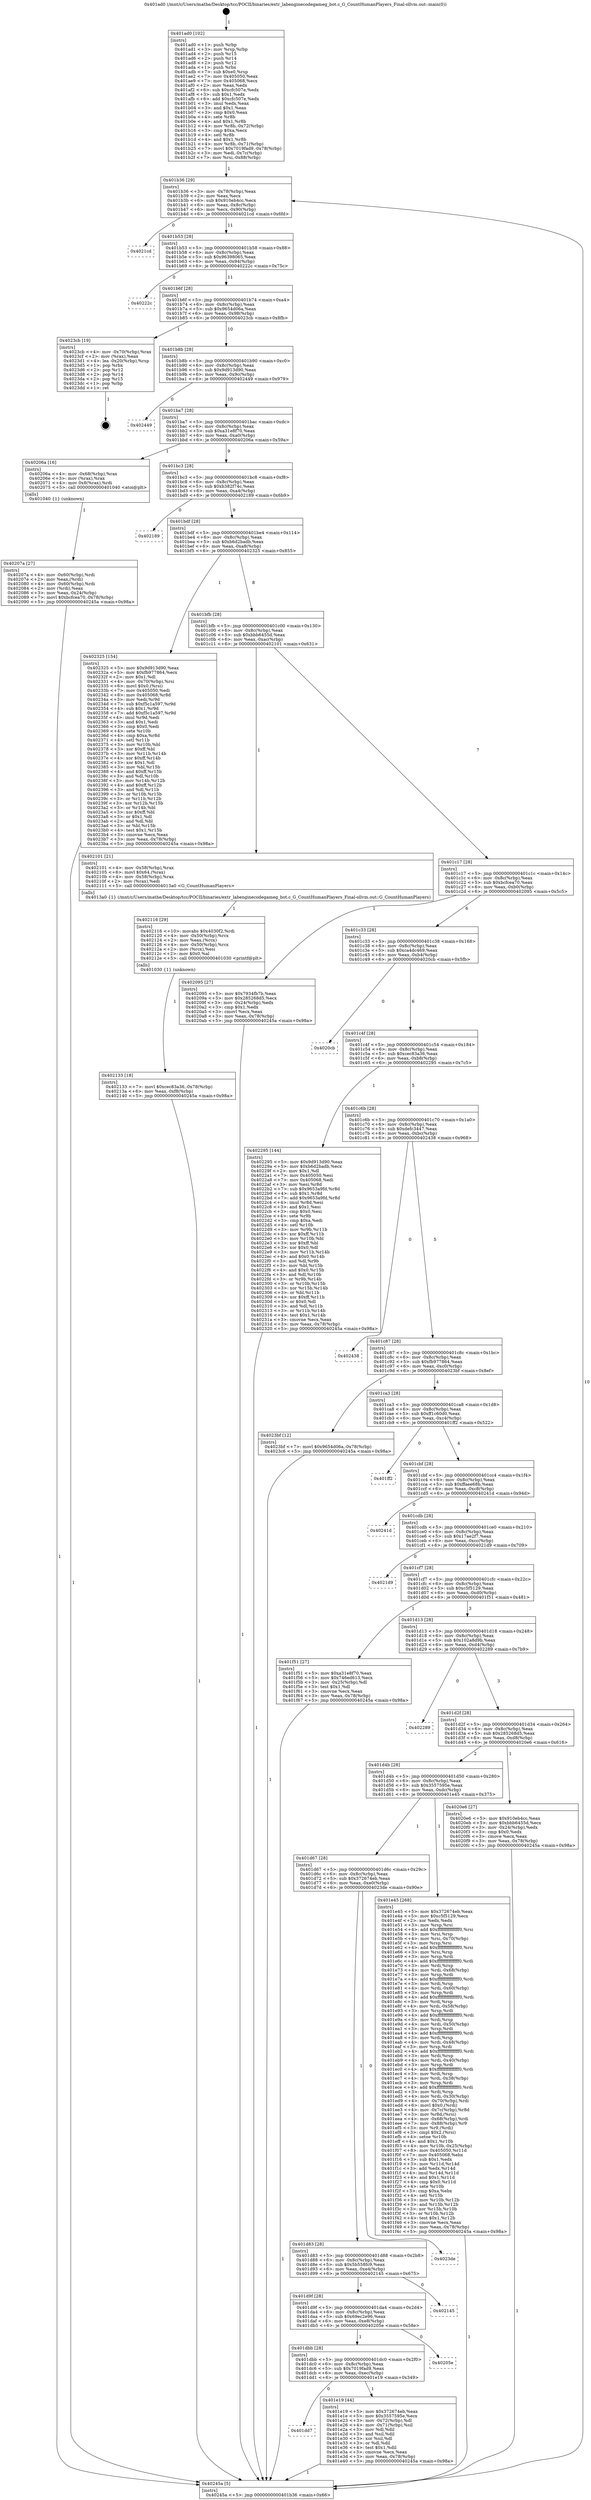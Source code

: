 digraph "0x401ad0" {
  label = "0x401ad0 (/mnt/c/Users/mathe/Desktop/tcc/POCII/binaries/extr_labenginecodegameg_bot.c_G_CountHumanPlayers_Final-ollvm.out::main(0))"
  labelloc = "t"
  node[shape=record]

  Entry [label="",width=0.3,height=0.3,shape=circle,fillcolor=black,style=filled]
  "0x401b36" [label="{
     0x401b36 [29]\l
     | [instrs]\l
     &nbsp;&nbsp;0x401b36 \<+3\>: mov -0x78(%rbp),%eax\l
     &nbsp;&nbsp;0x401b39 \<+2\>: mov %eax,%ecx\l
     &nbsp;&nbsp;0x401b3b \<+6\>: sub $0x910eb4cc,%ecx\l
     &nbsp;&nbsp;0x401b41 \<+6\>: mov %eax,-0x8c(%rbp)\l
     &nbsp;&nbsp;0x401b47 \<+6\>: mov %ecx,-0x90(%rbp)\l
     &nbsp;&nbsp;0x401b4d \<+6\>: je 00000000004021cd \<main+0x6fd\>\l
  }"]
  "0x4021cd" [label="{
     0x4021cd\l
  }", style=dashed]
  "0x401b53" [label="{
     0x401b53 [28]\l
     | [instrs]\l
     &nbsp;&nbsp;0x401b53 \<+5\>: jmp 0000000000401b58 \<main+0x88\>\l
     &nbsp;&nbsp;0x401b58 \<+6\>: mov -0x8c(%rbp),%eax\l
     &nbsp;&nbsp;0x401b5e \<+5\>: sub $0x96398065,%eax\l
     &nbsp;&nbsp;0x401b63 \<+6\>: mov %eax,-0x94(%rbp)\l
     &nbsp;&nbsp;0x401b69 \<+6\>: je 000000000040222c \<main+0x75c\>\l
  }"]
  Exit [label="",width=0.3,height=0.3,shape=circle,fillcolor=black,style=filled,peripheries=2]
  "0x40222c" [label="{
     0x40222c\l
  }", style=dashed]
  "0x401b6f" [label="{
     0x401b6f [28]\l
     | [instrs]\l
     &nbsp;&nbsp;0x401b6f \<+5\>: jmp 0000000000401b74 \<main+0xa4\>\l
     &nbsp;&nbsp;0x401b74 \<+6\>: mov -0x8c(%rbp),%eax\l
     &nbsp;&nbsp;0x401b7a \<+5\>: sub $0x9654d06a,%eax\l
     &nbsp;&nbsp;0x401b7f \<+6\>: mov %eax,-0x98(%rbp)\l
     &nbsp;&nbsp;0x401b85 \<+6\>: je 00000000004023cb \<main+0x8fb\>\l
  }"]
  "0x402133" [label="{
     0x402133 [18]\l
     | [instrs]\l
     &nbsp;&nbsp;0x402133 \<+7\>: movl $0xcec83a36,-0x78(%rbp)\l
     &nbsp;&nbsp;0x40213a \<+6\>: mov %eax,-0xf8(%rbp)\l
     &nbsp;&nbsp;0x402140 \<+5\>: jmp 000000000040245a \<main+0x98a\>\l
  }"]
  "0x4023cb" [label="{
     0x4023cb [19]\l
     | [instrs]\l
     &nbsp;&nbsp;0x4023cb \<+4\>: mov -0x70(%rbp),%rax\l
     &nbsp;&nbsp;0x4023cf \<+2\>: mov (%rax),%eax\l
     &nbsp;&nbsp;0x4023d1 \<+4\>: lea -0x20(%rbp),%rsp\l
     &nbsp;&nbsp;0x4023d5 \<+1\>: pop %rbx\l
     &nbsp;&nbsp;0x4023d6 \<+2\>: pop %r12\l
     &nbsp;&nbsp;0x4023d8 \<+2\>: pop %r14\l
     &nbsp;&nbsp;0x4023da \<+2\>: pop %r15\l
     &nbsp;&nbsp;0x4023dc \<+1\>: pop %rbp\l
     &nbsp;&nbsp;0x4023dd \<+1\>: ret\l
  }"]
  "0x401b8b" [label="{
     0x401b8b [28]\l
     | [instrs]\l
     &nbsp;&nbsp;0x401b8b \<+5\>: jmp 0000000000401b90 \<main+0xc0\>\l
     &nbsp;&nbsp;0x401b90 \<+6\>: mov -0x8c(%rbp),%eax\l
     &nbsp;&nbsp;0x401b96 \<+5\>: sub $0x9d913d90,%eax\l
     &nbsp;&nbsp;0x401b9b \<+6\>: mov %eax,-0x9c(%rbp)\l
     &nbsp;&nbsp;0x401ba1 \<+6\>: je 0000000000402449 \<main+0x979\>\l
  }"]
  "0x402116" [label="{
     0x402116 [29]\l
     | [instrs]\l
     &nbsp;&nbsp;0x402116 \<+10\>: movabs $0x4030f2,%rdi\l
     &nbsp;&nbsp;0x402120 \<+4\>: mov -0x50(%rbp),%rcx\l
     &nbsp;&nbsp;0x402124 \<+2\>: mov %eax,(%rcx)\l
     &nbsp;&nbsp;0x402126 \<+4\>: mov -0x50(%rbp),%rcx\l
     &nbsp;&nbsp;0x40212a \<+2\>: mov (%rcx),%esi\l
     &nbsp;&nbsp;0x40212c \<+2\>: mov $0x0,%al\l
     &nbsp;&nbsp;0x40212e \<+5\>: call 0000000000401030 \<printf@plt\>\l
     | [calls]\l
     &nbsp;&nbsp;0x401030 \{1\} (unknown)\l
  }"]
  "0x402449" [label="{
     0x402449\l
  }", style=dashed]
  "0x401ba7" [label="{
     0x401ba7 [28]\l
     | [instrs]\l
     &nbsp;&nbsp;0x401ba7 \<+5\>: jmp 0000000000401bac \<main+0xdc\>\l
     &nbsp;&nbsp;0x401bac \<+6\>: mov -0x8c(%rbp),%eax\l
     &nbsp;&nbsp;0x401bb2 \<+5\>: sub $0xa31e8f70,%eax\l
     &nbsp;&nbsp;0x401bb7 \<+6\>: mov %eax,-0xa0(%rbp)\l
     &nbsp;&nbsp;0x401bbd \<+6\>: je 000000000040206a \<main+0x59a\>\l
  }"]
  "0x40207a" [label="{
     0x40207a [27]\l
     | [instrs]\l
     &nbsp;&nbsp;0x40207a \<+4\>: mov -0x60(%rbp),%rdi\l
     &nbsp;&nbsp;0x40207e \<+2\>: mov %eax,(%rdi)\l
     &nbsp;&nbsp;0x402080 \<+4\>: mov -0x60(%rbp),%rdi\l
     &nbsp;&nbsp;0x402084 \<+2\>: mov (%rdi),%eax\l
     &nbsp;&nbsp;0x402086 \<+3\>: mov %eax,-0x24(%rbp)\l
     &nbsp;&nbsp;0x402089 \<+7\>: movl $0xbcfcea70,-0x78(%rbp)\l
     &nbsp;&nbsp;0x402090 \<+5\>: jmp 000000000040245a \<main+0x98a\>\l
  }"]
  "0x40206a" [label="{
     0x40206a [16]\l
     | [instrs]\l
     &nbsp;&nbsp;0x40206a \<+4\>: mov -0x68(%rbp),%rax\l
     &nbsp;&nbsp;0x40206e \<+3\>: mov (%rax),%rax\l
     &nbsp;&nbsp;0x402071 \<+4\>: mov 0x8(%rax),%rdi\l
     &nbsp;&nbsp;0x402075 \<+5\>: call 0000000000401040 \<atoi@plt\>\l
     | [calls]\l
     &nbsp;&nbsp;0x401040 \{1\} (unknown)\l
  }"]
  "0x401bc3" [label="{
     0x401bc3 [28]\l
     | [instrs]\l
     &nbsp;&nbsp;0x401bc3 \<+5\>: jmp 0000000000401bc8 \<main+0xf8\>\l
     &nbsp;&nbsp;0x401bc8 \<+6\>: mov -0x8c(%rbp),%eax\l
     &nbsp;&nbsp;0x401bce \<+5\>: sub $0xb382f74c,%eax\l
     &nbsp;&nbsp;0x401bd3 \<+6\>: mov %eax,-0xa4(%rbp)\l
     &nbsp;&nbsp;0x401bd9 \<+6\>: je 0000000000402189 \<main+0x6b9\>\l
  }"]
  "0x401ad0" [label="{
     0x401ad0 [102]\l
     | [instrs]\l
     &nbsp;&nbsp;0x401ad0 \<+1\>: push %rbp\l
     &nbsp;&nbsp;0x401ad1 \<+3\>: mov %rsp,%rbp\l
     &nbsp;&nbsp;0x401ad4 \<+2\>: push %r15\l
     &nbsp;&nbsp;0x401ad6 \<+2\>: push %r14\l
     &nbsp;&nbsp;0x401ad8 \<+2\>: push %r12\l
     &nbsp;&nbsp;0x401ada \<+1\>: push %rbx\l
     &nbsp;&nbsp;0x401adb \<+7\>: sub $0xe0,%rsp\l
     &nbsp;&nbsp;0x401ae2 \<+7\>: mov 0x405050,%eax\l
     &nbsp;&nbsp;0x401ae9 \<+7\>: mov 0x405068,%ecx\l
     &nbsp;&nbsp;0x401af0 \<+2\>: mov %eax,%edx\l
     &nbsp;&nbsp;0x401af2 \<+6\>: sub $0xcfc507e,%edx\l
     &nbsp;&nbsp;0x401af8 \<+3\>: sub $0x1,%edx\l
     &nbsp;&nbsp;0x401afb \<+6\>: add $0xcfc507e,%edx\l
     &nbsp;&nbsp;0x401b01 \<+3\>: imul %edx,%eax\l
     &nbsp;&nbsp;0x401b04 \<+3\>: and $0x1,%eax\l
     &nbsp;&nbsp;0x401b07 \<+3\>: cmp $0x0,%eax\l
     &nbsp;&nbsp;0x401b0a \<+4\>: sete %r8b\l
     &nbsp;&nbsp;0x401b0e \<+4\>: and $0x1,%r8b\l
     &nbsp;&nbsp;0x401b12 \<+4\>: mov %r8b,-0x72(%rbp)\l
     &nbsp;&nbsp;0x401b16 \<+3\>: cmp $0xa,%ecx\l
     &nbsp;&nbsp;0x401b19 \<+4\>: setl %r8b\l
     &nbsp;&nbsp;0x401b1d \<+4\>: and $0x1,%r8b\l
     &nbsp;&nbsp;0x401b21 \<+4\>: mov %r8b,-0x71(%rbp)\l
     &nbsp;&nbsp;0x401b25 \<+7\>: movl $0x7019fad9,-0x78(%rbp)\l
     &nbsp;&nbsp;0x401b2c \<+3\>: mov %edi,-0x7c(%rbp)\l
     &nbsp;&nbsp;0x401b2f \<+7\>: mov %rsi,-0x88(%rbp)\l
  }"]
  "0x402189" [label="{
     0x402189\l
  }", style=dashed]
  "0x401bdf" [label="{
     0x401bdf [28]\l
     | [instrs]\l
     &nbsp;&nbsp;0x401bdf \<+5\>: jmp 0000000000401be4 \<main+0x114\>\l
     &nbsp;&nbsp;0x401be4 \<+6\>: mov -0x8c(%rbp),%eax\l
     &nbsp;&nbsp;0x401bea \<+5\>: sub $0xb6d2badb,%eax\l
     &nbsp;&nbsp;0x401bef \<+6\>: mov %eax,-0xa8(%rbp)\l
     &nbsp;&nbsp;0x401bf5 \<+6\>: je 0000000000402325 \<main+0x855\>\l
  }"]
  "0x40245a" [label="{
     0x40245a [5]\l
     | [instrs]\l
     &nbsp;&nbsp;0x40245a \<+5\>: jmp 0000000000401b36 \<main+0x66\>\l
  }"]
  "0x402325" [label="{
     0x402325 [154]\l
     | [instrs]\l
     &nbsp;&nbsp;0x402325 \<+5\>: mov $0x9d913d90,%eax\l
     &nbsp;&nbsp;0x40232a \<+5\>: mov $0xfb977864,%ecx\l
     &nbsp;&nbsp;0x40232f \<+2\>: mov $0x1,%dl\l
     &nbsp;&nbsp;0x402331 \<+4\>: mov -0x70(%rbp),%rsi\l
     &nbsp;&nbsp;0x402335 \<+6\>: movl $0x0,(%rsi)\l
     &nbsp;&nbsp;0x40233b \<+7\>: mov 0x405050,%edi\l
     &nbsp;&nbsp;0x402342 \<+8\>: mov 0x405068,%r8d\l
     &nbsp;&nbsp;0x40234a \<+3\>: mov %edi,%r9d\l
     &nbsp;&nbsp;0x40234d \<+7\>: sub $0xf5c1a597,%r9d\l
     &nbsp;&nbsp;0x402354 \<+4\>: sub $0x1,%r9d\l
     &nbsp;&nbsp;0x402358 \<+7\>: add $0xf5c1a597,%r9d\l
     &nbsp;&nbsp;0x40235f \<+4\>: imul %r9d,%edi\l
     &nbsp;&nbsp;0x402363 \<+3\>: and $0x1,%edi\l
     &nbsp;&nbsp;0x402366 \<+3\>: cmp $0x0,%edi\l
     &nbsp;&nbsp;0x402369 \<+4\>: sete %r10b\l
     &nbsp;&nbsp;0x40236d \<+4\>: cmp $0xa,%r8d\l
     &nbsp;&nbsp;0x402371 \<+4\>: setl %r11b\l
     &nbsp;&nbsp;0x402375 \<+3\>: mov %r10b,%bl\l
     &nbsp;&nbsp;0x402378 \<+3\>: xor $0xff,%bl\l
     &nbsp;&nbsp;0x40237b \<+3\>: mov %r11b,%r14b\l
     &nbsp;&nbsp;0x40237e \<+4\>: xor $0xff,%r14b\l
     &nbsp;&nbsp;0x402382 \<+3\>: xor $0x1,%dl\l
     &nbsp;&nbsp;0x402385 \<+3\>: mov %bl,%r15b\l
     &nbsp;&nbsp;0x402388 \<+4\>: and $0xff,%r15b\l
     &nbsp;&nbsp;0x40238c \<+3\>: and %dl,%r10b\l
     &nbsp;&nbsp;0x40238f \<+3\>: mov %r14b,%r12b\l
     &nbsp;&nbsp;0x402392 \<+4\>: and $0xff,%r12b\l
     &nbsp;&nbsp;0x402396 \<+3\>: and %dl,%r11b\l
     &nbsp;&nbsp;0x402399 \<+3\>: or %r10b,%r15b\l
     &nbsp;&nbsp;0x40239c \<+3\>: or %r11b,%r12b\l
     &nbsp;&nbsp;0x40239f \<+3\>: xor %r12b,%r15b\l
     &nbsp;&nbsp;0x4023a2 \<+3\>: or %r14b,%bl\l
     &nbsp;&nbsp;0x4023a5 \<+3\>: xor $0xff,%bl\l
     &nbsp;&nbsp;0x4023a8 \<+3\>: or $0x1,%dl\l
     &nbsp;&nbsp;0x4023ab \<+2\>: and %dl,%bl\l
     &nbsp;&nbsp;0x4023ad \<+3\>: or %bl,%r15b\l
     &nbsp;&nbsp;0x4023b0 \<+4\>: test $0x1,%r15b\l
     &nbsp;&nbsp;0x4023b4 \<+3\>: cmovne %ecx,%eax\l
     &nbsp;&nbsp;0x4023b7 \<+3\>: mov %eax,-0x78(%rbp)\l
     &nbsp;&nbsp;0x4023ba \<+5\>: jmp 000000000040245a \<main+0x98a\>\l
  }"]
  "0x401bfb" [label="{
     0x401bfb [28]\l
     | [instrs]\l
     &nbsp;&nbsp;0x401bfb \<+5\>: jmp 0000000000401c00 \<main+0x130\>\l
     &nbsp;&nbsp;0x401c00 \<+6\>: mov -0x8c(%rbp),%eax\l
     &nbsp;&nbsp;0x401c06 \<+5\>: sub $0xbbb6455d,%eax\l
     &nbsp;&nbsp;0x401c0b \<+6\>: mov %eax,-0xac(%rbp)\l
     &nbsp;&nbsp;0x401c11 \<+6\>: je 0000000000402101 \<main+0x631\>\l
  }"]
  "0x401dd7" [label="{
     0x401dd7\l
  }", style=dashed]
  "0x402101" [label="{
     0x402101 [21]\l
     | [instrs]\l
     &nbsp;&nbsp;0x402101 \<+4\>: mov -0x58(%rbp),%rax\l
     &nbsp;&nbsp;0x402105 \<+6\>: movl $0x64,(%rax)\l
     &nbsp;&nbsp;0x40210b \<+4\>: mov -0x58(%rbp),%rax\l
     &nbsp;&nbsp;0x40210f \<+2\>: mov (%rax),%edi\l
     &nbsp;&nbsp;0x402111 \<+5\>: call 00000000004013a0 \<G_CountHumanPlayers\>\l
     | [calls]\l
     &nbsp;&nbsp;0x4013a0 \{1\} (/mnt/c/Users/mathe/Desktop/tcc/POCII/binaries/extr_labenginecodegameg_bot.c_G_CountHumanPlayers_Final-ollvm.out::G_CountHumanPlayers)\l
  }"]
  "0x401c17" [label="{
     0x401c17 [28]\l
     | [instrs]\l
     &nbsp;&nbsp;0x401c17 \<+5\>: jmp 0000000000401c1c \<main+0x14c\>\l
     &nbsp;&nbsp;0x401c1c \<+6\>: mov -0x8c(%rbp),%eax\l
     &nbsp;&nbsp;0x401c22 \<+5\>: sub $0xbcfcea70,%eax\l
     &nbsp;&nbsp;0x401c27 \<+6\>: mov %eax,-0xb0(%rbp)\l
     &nbsp;&nbsp;0x401c2d \<+6\>: je 0000000000402095 \<main+0x5c5\>\l
  }"]
  "0x401e19" [label="{
     0x401e19 [44]\l
     | [instrs]\l
     &nbsp;&nbsp;0x401e19 \<+5\>: mov $0x372674eb,%eax\l
     &nbsp;&nbsp;0x401e1e \<+5\>: mov $0x3557595e,%ecx\l
     &nbsp;&nbsp;0x401e23 \<+3\>: mov -0x72(%rbp),%dl\l
     &nbsp;&nbsp;0x401e26 \<+4\>: mov -0x71(%rbp),%sil\l
     &nbsp;&nbsp;0x401e2a \<+3\>: mov %dl,%dil\l
     &nbsp;&nbsp;0x401e2d \<+3\>: and %sil,%dil\l
     &nbsp;&nbsp;0x401e30 \<+3\>: xor %sil,%dl\l
     &nbsp;&nbsp;0x401e33 \<+3\>: or %dl,%dil\l
     &nbsp;&nbsp;0x401e36 \<+4\>: test $0x1,%dil\l
     &nbsp;&nbsp;0x401e3a \<+3\>: cmovne %ecx,%eax\l
     &nbsp;&nbsp;0x401e3d \<+3\>: mov %eax,-0x78(%rbp)\l
     &nbsp;&nbsp;0x401e40 \<+5\>: jmp 000000000040245a \<main+0x98a\>\l
  }"]
  "0x402095" [label="{
     0x402095 [27]\l
     | [instrs]\l
     &nbsp;&nbsp;0x402095 \<+5\>: mov $0x7934fb7b,%eax\l
     &nbsp;&nbsp;0x40209a \<+5\>: mov $0x285268d5,%ecx\l
     &nbsp;&nbsp;0x40209f \<+3\>: mov -0x24(%rbp),%edx\l
     &nbsp;&nbsp;0x4020a2 \<+3\>: cmp $0x1,%edx\l
     &nbsp;&nbsp;0x4020a5 \<+3\>: cmovl %ecx,%eax\l
     &nbsp;&nbsp;0x4020a8 \<+3\>: mov %eax,-0x78(%rbp)\l
     &nbsp;&nbsp;0x4020ab \<+5\>: jmp 000000000040245a \<main+0x98a\>\l
  }"]
  "0x401c33" [label="{
     0x401c33 [28]\l
     | [instrs]\l
     &nbsp;&nbsp;0x401c33 \<+5\>: jmp 0000000000401c38 \<main+0x168\>\l
     &nbsp;&nbsp;0x401c38 \<+6\>: mov -0x8c(%rbp),%eax\l
     &nbsp;&nbsp;0x401c3e \<+5\>: sub $0xca4dc469,%eax\l
     &nbsp;&nbsp;0x401c43 \<+6\>: mov %eax,-0xb4(%rbp)\l
     &nbsp;&nbsp;0x401c49 \<+6\>: je 00000000004020cb \<main+0x5fb\>\l
  }"]
  "0x401dbb" [label="{
     0x401dbb [28]\l
     | [instrs]\l
     &nbsp;&nbsp;0x401dbb \<+5\>: jmp 0000000000401dc0 \<main+0x2f0\>\l
     &nbsp;&nbsp;0x401dc0 \<+6\>: mov -0x8c(%rbp),%eax\l
     &nbsp;&nbsp;0x401dc6 \<+5\>: sub $0x7019fad9,%eax\l
     &nbsp;&nbsp;0x401dcb \<+6\>: mov %eax,-0xec(%rbp)\l
     &nbsp;&nbsp;0x401dd1 \<+6\>: je 0000000000401e19 \<main+0x349\>\l
  }"]
  "0x4020cb" [label="{
     0x4020cb\l
  }", style=dashed]
  "0x401c4f" [label="{
     0x401c4f [28]\l
     | [instrs]\l
     &nbsp;&nbsp;0x401c4f \<+5\>: jmp 0000000000401c54 \<main+0x184\>\l
     &nbsp;&nbsp;0x401c54 \<+6\>: mov -0x8c(%rbp),%eax\l
     &nbsp;&nbsp;0x401c5a \<+5\>: sub $0xcec83a36,%eax\l
     &nbsp;&nbsp;0x401c5f \<+6\>: mov %eax,-0xb8(%rbp)\l
     &nbsp;&nbsp;0x401c65 \<+6\>: je 0000000000402295 \<main+0x7c5\>\l
  }"]
  "0x40205e" [label="{
     0x40205e\l
  }", style=dashed]
  "0x402295" [label="{
     0x402295 [144]\l
     | [instrs]\l
     &nbsp;&nbsp;0x402295 \<+5\>: mov $0x9d913d90,%eax\l
     &nbsp;&nbsp;0x40229a \<+5\>: mov $0xb6d2badb,%ecx\l
     &nbsp;&nbsp;0x40229f \<+2\>: mov $0x1,%dl\l
     &nbsp;&nbsp;0x4022a1 \<+7\>: mov 0x405050,%esi\l
     &nbsp;&nbsp;0x4022a8 \<+7\>: mov 0x405068,%edi\l
     &nbsp;&nbsp;0x4022af \<+3\>: mov %esi,%r8d\l
     &nbsp;&nbsp;0x4022b2 \<+7\>: sub $0x9653a9fd,%r8d\l
     &nbsp;&nbsp;0x4022b9 \<+4\>: sub $0x1,%r8d\l
     &nbsp;&nbsp;0x4022bd \<+7\>: add $0x9653a9fd,%r8d\l
     &nbsp;&nbsp;0x4022c4 \<+4\>: imul %r8d,%esi\l
     &nbsp;&nbsp;0x4022c8 \<+3\>: and $0x1,%esi\l
     &nbsp;&nbsp;0x4022cb \<+3\>: cmp $0x0,%esi\l
     &nbsp;&nbsp;0x4022ce \<+4\>: sete %r9b\l
     &nbsp;&nbsp;0x4022d2 \<+3\>: cmp $0xa,%edi\l
     &nbsp;&nbsp;0x4022d5 \<+4\>: setl %r10b\l
     &nbsp;&nbsp;0x4022d9 \<+3\>: mov %r9b,%r11b\l
     &nbsp;&nbsp;0x4022dc \<+4\>: xor $0xff,%r11b\l
     &nbsp;&nbsp;0x4022e0 \<+3\>: mov %r10b,%bl\l
     &nbsp;&nbsp;0x4022e3 \<+3\>: xor $0xff,%bl\l
     &nbsp;&nbsp;0x4022e6 \<+3\>: xor $0x0,%dl\l
     &nbsp;&nbsp;0x4022e9 \<+3\>: mov %r11b,%r14b\l
     &nbsp;&nbsp;0x4022ec \<+4\>: and $0x0,%r14b\l
     &nbsp;&nbsp;0x4022f0 \<+3\>: and %dl,%r9b\l
     &nbsp;&nbsp;0x4022f3 \<+3\>: mov %bl,%r15b\l
     &nbsp;&nbsp;0x4022f6 \<+4\>: and $0x0,%r15b\l
     &nbsp;&nbsp;0x4022fa \<+3\>: and %dl,%r10b\l
     &nbsp;&nbsp;0x4022fd \<+3\>: or %r9b,%r14b\l
     &nbsp;&nbsp;0x402300 \<+3\>: or %r10b,%r15b\l
     &nbsp;&nbsp;0x402303 \<+3\>: xor %r15b,%r14b\l
     &nbsp;&nbsp;0x402306 \<+3\>: or %bl,%r11b\l
     &nbsp;&nbsp;0x402309 \<+4\>: xor $0xff,%r11b\l
     &nbsp;&nbsp;0x40230d \<+3\>: or $0x0,%dl\l
     &nbsp;&nbsp;0x402310 \<+3\>: and %dl,%r11b\l
     &nbsp;&nbsp;0x402313 \<+3\>: or %r11b,%r14b\l
     &nbsp;&nbsp;0x402316 \<+4\>: test $0x1,%r14b\l
     &nbsp;&nbsp;0x40231a \<+3\>: cmovne %ecx,%eax\l
     &nbsp;&nbsp;0x40231d \<+3\>: mov %eax,-0x78(%rbp)\l
     &nbsp;&nbsp;0x402320 \<+5\>: jmp 000000000040245a \<main+0x98a\>\l
  }"]
  "0x401c6b" [label="{
     0x401c6b [28]\l
     | [instrs]\l
     &nbsp;&nbsp;0x401c6b \<+5\>: jmp 0000000000401c70 \<main+0x1a0\>\l
     &nbsp;&nbsp;0x401c70 \<+6\>: mov -0x8c(%rbp),%eax\l
     &nbsp;&nbsp;0x401c76 \<+5\>: sub $0xdefc3447,%eax\l
     &nbsp;&nbsp;0x401c7b \<+6\>: mov %eax,-0xbc(%rbp)\l
     &nbsp;&nbsp;0x401c81 \<+6\>: je 0000000000402438 \<main+0x968\>\l
  }"]
  "0x401d9f" [label="{
     0x401d9f [28]\l
     | [instrs]\l
     &nbsp;&nbsp;0x401d9f \<+5\>: jmp 0000000000401da4 \<main+0x2d4\>\l
     &nbsp;&nbsp;0x401da4 \<+6\>: mov -0x8c(%rbp),%eax\l
     &nbsp;&nbsp;0x401daa \<+5\>: sub $0x69ec2e96,%eax\l
     &nbsp;&nbsp;0x401daf \<+6\>: mov %eax,-0xe8(%rbp)\l
     &nbsp;&nbsp;0x401db5 \<+6\>: je 000000000040205e \<main+0x58e\>\l
  }"]
  "0x402438" [label="{
     0x402438\l
  }", style=dashed]
  "0x401c87" [label="{
     0x401c87 [28]\l
     | [instrs]\l
     &nbsp;&nbsp;0x401c87 \<+5\>: jmp 0000000000401c8c \<main+0x1bc\>\l
     &nbsp;&nbsp;0x401c8c \<+6\>: mov -0x8c(%rbp),%eax\l
     &nbsp;&nbsp;0x401c92 \<+5\>: sub $0xfb977864,%eax\l
     &nbsp;&nbsp;0x401c97 \<+6\>: mov %eax,-0xc0(%rbp)\l
     &nbsp;&nbsp;0x401c9d \<+6\>: je 00000000004023bf \<main+0x8ef\>\l
  }"]
  "0x402145" [label="{
     0x402145\l
  }", style=dashed]
  "0x4023bf" [label="{
     0x4023bf [12]\l
     | [instrs]\l
     &nbsp;&nbsp;0x4023bf \<+7\>: movl $0x9654d06a,-0x78(%rbp)\l
     &nbsp;&nbsp;0x4023c6 \<+5\>: jmp 000000000040245a \<main+0x98a\>\l
  }"]
  "0x401ca3" [label="{
     0x401ca3 [28]\l
     | [instrs]\l
     &nbsp;&nbsp;0x401ca3 \<+5\>: jmp 0000000000401ca8 \<main+0x1d8\>\l
     &nbsp;&nbsp;0x401ca8 \<+6\>: mov -0x8c(%rbp),%eax\l
     &nbsp;&nbsp;0x401cae \<+5\>: sub $0xff1c60d0,%eax\l
     &nbsp;&nbsp;0x401cb3 \<+6\>: mov %eax,-0xc4(%rbp)\l
     &nbsp;&nbsp;0x401cb9 \<+6\>: je 0000000000401ff2 \<main+0x522\>\l
  }"]
  "0x401d83" [label="{
     0x401d83 [28]\l
     | [instrs]\l
     &nbsp;&nbsp;0x401d83 \<+5\>: jmp 0000000000401d88 \<main+0x2b8\>\l
     &nbsp;&nbsp;0x401d88 \<+6\>: mov -0x8c(%rbp),%eax\l
     &nbsp;&nbsp;0x401d8e \<+5\>: sub $0x5b558fc9,%eax\l
     &nbsp;&nbsp;0x401d93 \<+6\>: mov %eax,-0xe4(%rbp)\l
     &nbsp;&nbsp;0x401d99 \<+6\>: je 0000000000402145 \<main+0x675\>\l
  }"]
  "0x401ff2" [label="{
     0x401ff2\l
  }", style=dashed]
  "0x401cbf" [label="{
     0x401cbf [28]\l
     | [instrs]\l
     &nbsp;&nbsp;0x401cbf \<+5\>: jmp 0000000000401cc4 \<main+0x1f4\>\l
     &nbsp;&nbsp;0x401cc4 \<+6\>: mov -0x8c(%rbp),%eax\l
     &nbsp;&nbsp;0x401cca \<+5\>: sub $0xffaee68b,%eax\l
     &nbsp;&nbsp;0x401ccf \<+6\>: mov %eax,-0xc8(%rbp)\l
     &nbsp;&nbsp;0x401cd5 \<+6\>: je 000000000040241d \<main+0x94d\>\l
  }"]
  "0x4023de" [label="{
     0x4023de\l
  }", style=dashed]
  "0x40241d" [label="{
     0x40241d\l
  }", style=dashed]
  "0x401cdb" [label="{
     0x401cdb [28]\l
     | [instrs]\l
     &nbsp;&nbsp;0x401cdb \<+5\>: jmp 0000000000401ce0 \<main+0x210\>\l
     &nbsp;&nbsp;0x401ce0 \<+6\>: mov -0x8c(%rbp),%eax\l
     &nbsp;&nbsp;0x401ce6 \<+5\>: sub $0x17ae2f7,%eax\l
     &nbsp;&nbsp;0x401ceb \<+6\>: mov %eax,-0xcc(%rbp)\l
     &nbsp;&nbsp;0x401cf1 \<+6\>: je 00000000004021d9 \<main+0x709\>\l
  }"]
  "0x401d67" [label="{
     0x401d67 [28]\l
     | [instrs]\l
     &nbsp;&nbsp;0x401d67 \<+5\>: jmp 0000000000401d6c \<main+0x29c\>\l
     &nbsp;&nbsp;0x401d6c \<+6\>: mov -0x8c(%rbp),%eax\l
     &nbsp;&nbsp;0x401d72 \<+5\>: sub $0x372674eb,%eax\l
     &nbsp;&nbsp;0x401d77 \<+6\>: mov %eax,-0xe0(%rbp)\l
     &nbsp;&nbsp;0x401d7d \<+6\>: je 00000000004023de \<main+0x90e\>\l
  }"]
  "0x4021d9" [label="{
     0x4021d9\l
  }", style=dashed]
  "0x401cf7" [label="{
     0x401cf7 [28]\l
     | [instrs]\l
     &nbsp;&nbsp;0x401cf7 \<+5\>: jmp 0000000000401cfc \<main+0x22c\>\l
     &nbsp;&nbsp;0x401cfc \<+6\>: mov -0x8c(%rbp),%eax\l
     &nbsp;&nbsp;0x401d02 \<+5\>: sub $0xc5f5129,%eax\l
     &nbsp;&nbsp;0x401d07 \<+6\>: mov %eax,-0xd0(%rbp)\l
     &nbsp;&nbsp;0x401d0d \<+6\>: je 0000000000401f51 \<main+0x481\>\l
  }"]
  "0x401e45" [label="{
     0x401e45 [268]\l
     | [instrs]\l
     &nbsp;&nbsp;0x401e45 \<+5\>: mov $0x372674eb,%eax\l
     &nbsp;&nbsp;0x401e4a \<+5\>: mov $0xc5f5129,%ecx\l
     &nbsp;&nbsp;0x401e4f \<+2\>: xor %edx,%edx\l
     &nbsp;&nbsp;0x401e51 \<+3\>: mov %rsp,%rsi\l
     &nbsp;&nbsp;0x401e54 \<+4\>: add $0xfffffffffffffff0,%rsi\l
     &nbsp;&nbsp;0x401e58 \<+3\>: mov %rsi,%rsp\l
     &nbsp;&nbsp;0x401e5b \<+4\>: mov %rsi,-0x70(%rbp)\l
     &nbsp;&nbsp;0x401e5f \<+3\>: mov %rsp,%rsi\l
     &nbsp;&nbsp;0x401e62 \<+4\>: add $0xfffffffffffffff0,%rsi\l
     &nbsp;&nbsp;0x401e66 \<+3\>: mov %rsi,%rsp\l
     &nbsp;&nbsp;0x401e69 \<+3\>: mov %rsp,%rdi\l
     &nbsp;&nbsp;0x401e6c \<+4\>: add $0xfffffffffffffff0,%rdi\l
     &nbsp;&nbsp;0x401e70 \<+3\>: mov %rdi,%rsp\l
     &nbsp;&nbsp;0x401e73 \<+4\>: mov %rdi,-0x68(%rbp)\l
     &nbsp;&nbsp;0x401e77 \<+3\>: mov %rsp,%rdi\l
     &nbsp;&nbsp;0x401e7a \<+4\>: add $0xfffffffffffffff0,%rdi\l
     &nbsp;&nbsp;0x401e7e \<+3\>: mov %rdi,%rsp\l
     &nbsp;&nbsp;0x401e81 \<+4\>: mov %rdi,-0x60(%rbp)\l
     &nbsp;&nbsp;0x401e85 \<+3\>: mov %rsp,%rdi\l
     &nbsp;&nbsp;0x401e88 \<+4\>: add $0xfffffffffffffff0,%rdi\l
     &nbsp;&nbsp;0x401e8c \<+3\>: mov %rdi,%rsp\l
     &nbsp;&nbsp;0x401e8f \<+4\>: mov %rdi,-0x58(%rbp)\l
     &nbsp;&nbsp;0x401e93 \<+3\>: mov %rsp,%rdi\l
     &nbsp;&nbsp;0x401e96 \<+4\>: add $0xfffffffffffffff0,%rdi\l
     &nbsp;&nbsp;0x401e9a \<+3\>: mov %rdi,%rsp\l
     &nbsp;&nbsp;0x401e9d \<+4\>: mov %rdi,-0x50(%rbp)\l
     &nbsp;&nbsp;0x401ea1 \<+3\>: mov %rsp,%rdi\l
     &nbsp;&nbsp;0x401ea4 \<+4\>: add $0xfffffffffffffff0,%rdi\l
     &nbsp;&nbsp;0x401ea8 \<+3\>: mov %rdi,%rsp\l
     &nbsp;&nbsp;0x401eab \<+4\>: mov %rdi,-0x48(%rbp)\l
     &nbsp;&nbsp;0x401eaf \<+3\>: mov %rsp,%rdi\l
     &nbsp;&nbsp;0x401eb2 \<+4\>: add $0xfffffffffffffff0,%rdi\l
     &nbsp;&nbsp;0x401eb6 \<+3\>: mov %rdi,%rsp\l
     &nbsp;&nbsp;0x401eb9 \<+4\>: mov %rdi,-0x40(%rbp)\l
     &nbsp;&nbsp;0x401ebd \<+3\>: mov %rsp,%rdi\l
     &nbsp;&nbsp;0x401ec0 \<+4\>: add $0xfffffffffffffff0,%rdi\l
     &nbsp;&nbsp;0x401ec4 \<+3\>: mov %rdi,%rsp\l
     &nbsp;&nbsp;0x401ec7 \<+4\>: mov %rdi,-0x38(%rbp)\l
     &nbsp;&nbsp;0x401ecb \<+3\>: mov %rsp,%rdi\l
     &nbsp;&nbsp;0x401ece \<+4\>: add $0xfffffffffffffff0,%rdi\l
     &nbsp;&nbsp;0x401ed2 \<+3\>: mov %rdi,%rsp\l
     &nbsp;&nbsp;0x401ed5 \<+4\>: mov %rdi,-0x30(%rbp)\l
     &nbsp;&nbsp;0x401ed9 \<+4\>: mov -0x70(%rbp),%rdi\l
     &nbsp;&nbsp;0x401edd \<+6\>: movl $0x0,(%rdi)\l
     &nbsp;&nbsp;0x401ee3 \<+4\>: mov -0x7c(%rbp),%r8d\l
     &nbsp;&nbsp;0x401ee7 \<+3\>: mov %r8d,(%rsi)\l
     &nbsp;&nbsp;0x401eea \<+4\>: mov -0x68(%rbp),%rdi\l
     &nbsp;&nbsp;0x401eee \<+7\>: mov -0x88(%rbp),%r9\l
     &nbsp;&nbsp;0x401ef5 \<+3\>: mov %r9,(%rdi)\l
     &nbsp;&nbsp;0x401ef8 \<+3\>: cmpl $0x2,(%rsi)\l
     &nbsp;&nbsp;0x401efb \<+4\>: setne %r10b\l
     &nbsp;&nbsp;0x401eff \<+4\>: and $0x1,%r10b\l
     &nbsp;&nbsp;0x401f03 \<+4\>: mov %r10b,-0x25(%rbp)\l
     &nbsp;&nbsp;0x401f07 \<+8\>: mov 0x405050,%r11d\l
     &nbsp;&nbsp;0x401f0f \<+7\>: mov 0x405068,%ebx\l
     &nbsp;&nbsp;0x401f16 \<+3\>: sub $0x1,%edx\l
     &nbsp;&nbsp;0x401f19 \<+3\>: mov %r11d,%r14d\l
     &nbsp;&nbsp;0x401f1c \<+3\>: add %edx,%r14d\l
     &nbsp;&nbsp;0x401f1f \<+4\>: imul %r14d,%r11d\l
     &nbsp;&nbsp;0x401f23 \<+4\>: and $0x1,%r11d\l
     &nbsp;&nbsp;0x401f27 \<+4\>: cmp $0x0,%r11d\l
     &nbsp;&nbsp;0x401f2b \<+4\>: sete %r10b\l
     &nbsp;&nbsp;0x401f2f \<+3\>: cmp $0xa,%ebx\l
     &nbsp;&nbsp;0x401f32 \<+4\>: setl %r15b\l
     &nbsp;&nbsp;0x401f36 \<+3\>: mov %r10b,%r12b\l
     &nbsp;&nbsp;0x401f39 \<+3\>: and %r15b,%r12b\l
     &nbsp;&nbsp;0x401f3c \<+3\>: xor %r15b,%r10b\l
     &nbsp;&nbsp;0x401f3f \<+3\>: or %r10b,%r12b\l
     &nbsp;&nbsp;0x401f42 \<+4\>: test $0x1,%r12b\l
     &nbsp;&nbsp;0x401f46 \<+3\>: cmovne %ecx,%eax\l
     &nbsp;&nbsp;0x401f49 \<+3\>: mov %eax,-0x78(%rbp)\l
     &nbsp;&nbsp;0x401f4c \<+5\>: jmp 000000000040245a \<main+0x98a\>\l
  }"]
  "0x401f51" [label="{
     0x401f51 [27]\l
     | [instrs]\l
     &nbsp;&nbsp;0x401f51 \<+5\>: mov $0xa31e8f70,%eax\l
     &nbsp;&nbsp;0x401f56 \<+5\>: mov $0x746ed613,%ecx\l
     &nbsp;&nbsp;0x401f5b \<+3\>: mov -0x25(%rbp),%dl\l
     &nbsp;&nbsp;0x401f5e \<+3\>: test $0x1,%dl\l
     &nbsp;&nbsp;0x401f61 \<+3\>: cmovne %ecx,%eax\l
     &nbsp;&nbsp;0x401f64 \<+3\>: mov %eax,-0x78(%rbp)\l
     &nbsp;&nbsp;0x401f67 \<+5\>: jmp 000000000040245a \<main+0x98a\>\l
  }"]
  "0x401d13" [label="{
     0x401d13 [28]\l
     | [instrs]\l
     &nbsp;&nbsp;0x401d13 \<+5\>: jmp 0000000000401d18 \<main+0x248\>\l
     &nbsp;&nbsp;0x401d18 \<+6\>: mov -0x8c(%rbp),%eax\l
     &nbsp;&nbsp;0x401d1e \<+5\>: sub $0x102a8d9b,%eax\l
     &nbsp;&nbsp;0x401d23 \<+6\>: mov %eax,-0xd4(%rbp)\l
     &nbsp;&nbsp;0x401d29 \<+6\>: je 0000000000402289 \<main+0x7b9\>\l
  }"]
  "0x401d4b" [label="{
     0x401d4b [28]\l
     | [instrs]\l
     &nbsp;&nbsp;0x401d4b \<+5\>: jmp 0000000000401d50 \<main+0x280\>\l
     &nbsp;&nbsp;0x401d50 \<+6\>: mov -0x8c(%rbp),%eax\l
     &nbsp;&nbsp;0x401d56 \<+5\>: sub $0x3557595e,%eax\l
     &nbsp;&nbsp;0x401d5b \<+6\>: mov %eax,-0xdc(%rbp)\l
     &nbsp;&nbsp;0x401d61 \<+6\>: je 0000000000401e45 \<main+0x375\>\l
  }"]
  "0x402289" [label="{
     0x402289\l
  }", style=dashed]
  "0x401d2f" [label="{
     0x401d2f [28]\l
     | [instrs]\l
     &nbsp;&nbsp;0x401d2f \<+5\>: jmp 0000000000401d34 \<main+0x264\>\l
     &nbsp;&nbsp;0x401d34 \<+6\>: mov -0x8c(%rbp),%eax\l
     &nbsp;&nbsp;0x401d3a \<+5\>: sub $0x285268d5,%eax\l
     &nbsp;&nbsp;0x401d3f \<+6\>: mov %eax,-0xd8(%rbp)\l
     &nbsp;&nbsp;0x401d45 \<+6\>: je 00000000004020e6 \<main+0x616\>\l
  }"]
  "0x4020e6" [label="{
     0x4020e6 [27]\l
     | [instrs]\l
     &nbsp;&nbsp;0x4020e6 \<+5\>: mov $0x910eb4cc,%eax\l
     &nbsp;&nbsp;0x4020eb \<+5\>: mov $0xbbb6455d,%ecx\l
     &nbsp;&nbsp;0x4020f0 \<+3\>: mov -0x24(%rbp),%edx\l
     &nbsp;&nbsp;0x4020f3 \<+3\>: cmp $0x0,%edx\l
     &nbsp;&nbsp;0x4020f6 \<+3\>: cmove %ecx,%eax\l
     &nbsp;&nbsp;0x4020f9 \<+3\>: mov %eax,-0x78(%rbp)\l
     &nbsp;&nbsp;0x4020fc \<+5\>: jmp 000000000040245a \<main+0x98a\>\l
  }"]
  Entry -> "0x401ad0" [label=" 1"]
  "0x401b36" -> "0x4021cd" [label=" 0"]
  "0x401b36" -> "0x401b53" [label=" 11"]
  "0x4023cb" -> Exit [label=" 1"]
  "0x401b53" -> "0x40222c" [label=" 0"]
  "0x401b53" -> "0x401b6f" [label=" 11"]
  "0x4023bf" -> "0x40245a" [label=" 1"]
  "0x401b6f" -> "0x4023cb" [label=" 1"]
  "0x401b6f" -> "0x401b8b" [label=" 10"]
  "0x402325" -> "0x40245a" [label=" 1"]
  "0x401b8b" -> "0x402449" [label=" 0"]
  "0x401b8b" -> "0x401ba7" [label=" 10"]
  "0x402295" -> "0x40245a" [label=" 1"]
  "0x401ba7" -> "0x40206a" [label=" 1"]
  "0x401ba7" -> "0x401bc3" [label=" 9"]
  "0x402133" -> "0x40245a" [label=" 1"]
  "0x401bc3" -> "0x402189" [label=" 0"]
  "0x401bc3" -> "0x401bdf" [label=" 9"]
  "0x402101" -> "0x402116" [label=" 1"]
  "0x401bdf" -> "0x402325" [label=" 1"]
  "0x401bdf" -> "0x401bfb" [label=" 8"]
  "0x4020e6" -> "0x40245a" [label=" 1"]
  "0x401bfb" -> "0x402101" [label=" 1"]
  "0x401bfb" -> "0x401c17" [label=" 7"]
  "0x402095" -> "0x40245a" [label=" 1"]
  "0x401c17" -> "0x402095" [label=" 1"]
  "0x401c17" -> "0x401c33" [label=" 6"]
  "0x40207a" -> "0x40245a" [label=" 1"]
  "0x401c33" -> "0x4020cb" [label=" 0"]
  "0x401c33" -> "0x401c4f" [label=" 6"]
  "0x401f51" -> "0x40245a" [label=" 1"]
  "0x401c4f" -> "0x402295" [label=" 1"]
  "0x401c4f" -> "0x401c6b" [label=" 5"]
  "0x401e45" -> "0x40245a" [label=" 1"]
  "0x401c6b" -> "0x402438" [label=" 0"]
  "0x401c6b" -> "0x401c87" [label=" 5"]
  "0x40245a" -> "0x401b36" [label=" 10"]
  "0x401c87" -> "0x4023bf" [label=" 1"]
  "0x401c87" -> "0x401ca3" [label=" 4"]
  "0x401ad0" -> "0x401b36" [label=" 1"]
  "0x401ca3" -> "0x401ff2" [label=" 0"]
  "0x401ca3" -> "0x401cbf" [label=" 4"]
  "0x401dbb" -> "0x401dd7" [label=" 0"]
  "0x401cbf" -> "0x40241d" [label=" 0"]
  "0x401cbf" -> "0x401cdb" [label=" 4"]
  "0x401dbb" -> "0x401e19" [label=" 1"]
  "0x401cdb" -> "0x4021d9" [label=" 0"]
  "0x401cdb" -> "0x401cf7" [label=" 4"]
  "0x401d9f" -> "0x401dbb" [label=" 1"]
  "0x401cf7" -> "0x401f51" [label=" 1"]
  "0x401cf7" -> "0x401d13" [label=" 3"]
  "0x401d9f" -> "0x40205e" [label=" 0"]
  "0x401d13" -> "0x402289" [label=" 0"]
  "0x401d13" -> "0x401d2f" [label=" 3"]
  "0x401d83" -> "0x401d9f" [label=" 1"]
  "0x401d2f" -> "0x4020e6" [label=" 1"]
  "0x401d2f" -> "0x401d4b" [label=" 2"]
  "0x402116" -> "0x402133" [label=" 1"]
  "0x401d4b" -> "0x401e45" [label=" 1"]
  "0x401d4b" -> "0x401d67" [label=" 1"]
  "0x40206a" -> "0x40207a" [label=" 1"]
  "0x401d67" -> "0x4023de" [label=" 0"]
  "0x401d67" -> "0x401d83" [label=" 1"]
  "0x401e19" -> "0x40245a" [label=" 1"]
  "0x401d83" -> "0x402145" [label=" 0"]
}
